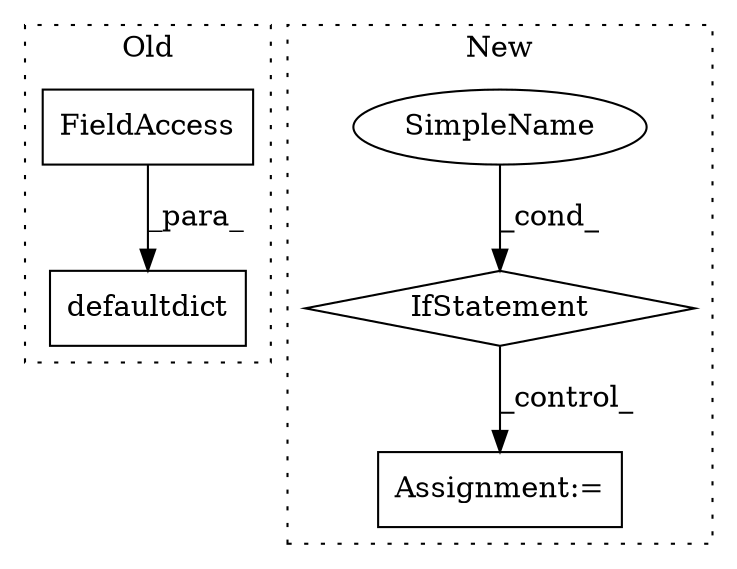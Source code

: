 digraph G {
subgraph cluster0 {
1 [label="defaultdict" a="32" s="1636,1652" l="12,1" shape="box"];
3 [label="FieldAccess" a="22" s="1648" l="4" shape="box"];
label = "Old";
style="dotted";
}
subgraph cluster1 {
2 [label="IfStatement" a="25" s="2165,2195" l="4,2" shape="diamond"];
4 [label="SimpleName" a="42" s="" l="" shape="ellipse"];
5 [label="Assignment:=" a="7" s="2210" l="1" shape="box"];
label = "New";
style="dotted";
}
2 -> 5 [label="_control_"];
3 -> 1 [label="_para_"];
4 -> 2 [label="_cond_"];
}